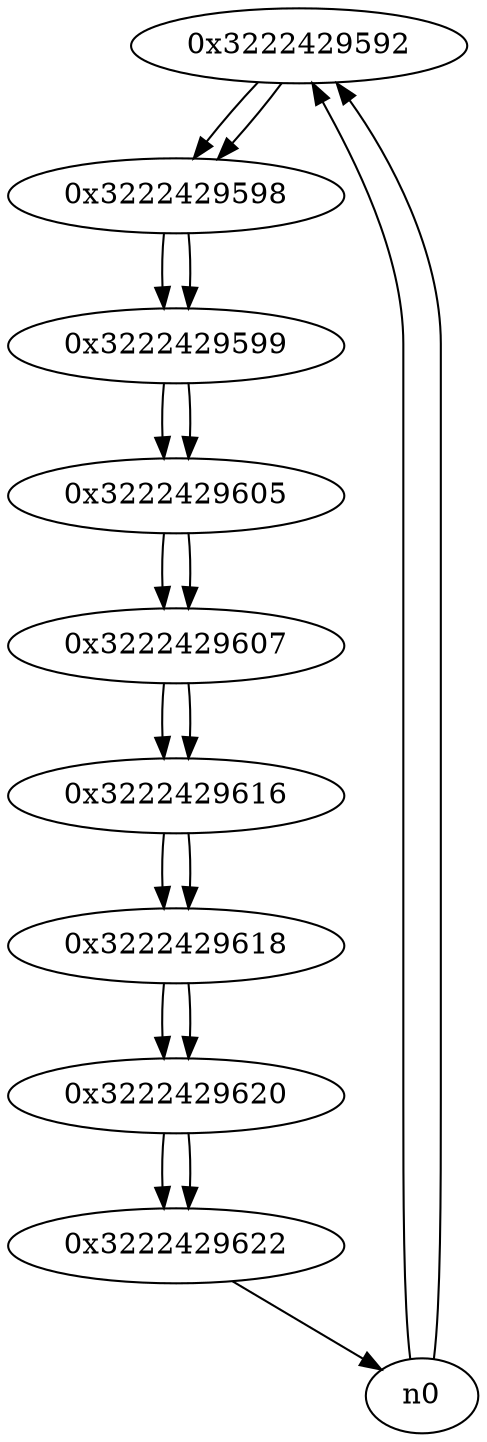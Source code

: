 digraph G{
/* nodes */
  n1 [label="0x3222429592"]
  n2 [label="0x3222429598"]
  n3 [label="0x3222429599"]
  n4 [label="0x3222429605"]
  n5 [label="0x3222429607"]
  n6 [label="0x3222429616"]
  n7 [label="0x3222429618"]
  n8 [label="0x3222429620"]
  n9 [label="0x3222429622"]
/* edges */
n1 -> n2;
n0 -> n1;
n0 -> n1;
n2 -> n3;
n1 -> n2;
n3 -> n4;
n2 -> n3;
n4 -> n5;
n3 -> n4;
n5 -> n6;
n4 -> n5;
n6 -> n7;
n5 -> n6;
n7 -> n8;
n6 -> n7;
n8 -> n9;
n7 -> n8;
n9 -> n0;
n8 -> n9;
}
